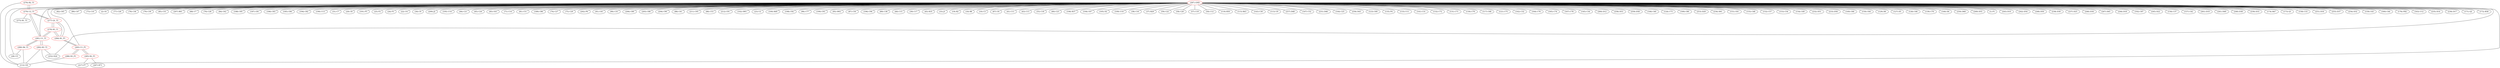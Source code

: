 graph {
	276 [label="(276) R2_T1" color=red]
	112 [label="(112) U8"]
	279 [label="(279) U2_T1"]
	277 [label="(277) Q1_T1" color=red]
	279 [label="(279) U2_T1"]
	284 [label="(284) R1_P1"]
	278 [label="(278) R5_T1"]
	278 [label="(278) R5_T1" color=red]
	281 [label="(281) U1_T1"]
	284 [label="(284) R1_P1"]
	277 [label="(277) Q1_T1"]
	279 [label="(279) U2_T1" color=red]
	276 [label="(276) R2_T1"]
	281 [label="(281) U1_T1"]
	275 [label="(275) R1_T1"]
	277 [label="(277) Q1_T1"]
	280 [label="(280) R4_T1" color=red]
	28 [label="(28) U5"]
	112 [label="(112) U8"]
	281 [label="(281) U1_T1"]
	281 [label="(281) U1_T1" color=red]
	282 [label="(282) R3_T1"]
	280 [label="(280) R4_T1"]
	279 [label="(279) U2_T1"]
	278 [label="(278) R5_T1"]
	282 [label="(282) R3_T1" color=red]
	217 [label="(217) P7"]
	112 [label="(112) U8"]
	252 [label="(252) D24"]
	281 [label="(281) U1_T1"]
	283 [label="(283) U1_P1" color=red]
	286 [label="(286) R3_P1"]
	285 [label="(285) R2_P1"]
	284 [label="(284) R1_P1"]
	284 [label="(284) R1_P1" color=red]
	278 [label="(278) R5_T1"]
	277 [label="(277) Q1_T1"]
	283 [label="(283) U1_P1"]
	285 [label="(285) R2_P1" color=red]
	267 [label="(267) R71"]
	217 [label="(217) P7"]
	283 [label="(283) U1_P1"]
	286 [label="(286) R3_P1" color=red]
	112 [label="(112) U8"]
	283 [label="(283) U1_P1"]
	287 [label="(287) GND" color=red]
	82 [label="(82) C65"]
	80 [label="(80) C47"]
	73 [label="(73) C10"]
	2 [label="(2) C6"]
	77 [label="(77) C26"]
	78 [label="(78) C36"]
	79 [label="(79) C39"]
	85 [label="(85) C55"]
	207 [label="(207) R61"]
	68 [label="(68) U7"]
	76 [label="(76) C28"]
	84 [label="(84) C62"]
	188 [label="(188) C85"]
	187 [label="(187) C81"]
	186 [label="(186) C83"]
	185 [label="(185) C84"]
	194 [label="(194) C82"]
	190 [label="(190) U13"]
	31 [label="(31) C7"]
	29 [label="(29) C8"]
	191 [label="(191) P5"]
	25 [label="(25) P2"]
	24 [label="(24) P3"]
	22 [label="(22) U4"]
	30 [label="(30) C9"]
	209 [label="(209) J2"]
	195 [label="(195) U14"]
	64 [label="(64) C21"]
	65 [label="(65) C24"]
	83 [label="(83) C63"]
	71 [label="(71) C14"]
	81 [label="(81) C51"]
	189 [label="(189) C86"]
	74 [label="(74) C27"]
	75 [label="(75) C29"]
	202 [label="(202) P6"]
	112 [label="(112) U8"]
	91 [label="(91) C45"]
	90 [label="(90) C35"]
	206 [label="(206) C89"]
	205 [label="(205) C88"]
	204 [label="(204) C90"]
	88 [label="(88) C41"]
	211 [label="(211) C95"]
	86 [label="(86) C53"]
	212 [label="(212) C91"]
	102 [label="(102) SW1"]
	23 [label="(23) U2"]
	100 [label="(100) R49"]
	198 [label="(198) C92"]
	96 [label="(96) C77"]
	199 [label="(199) C93"]
	95 [label="(95) SW2"]
	87 [label="(87) C50"]
	196 [label="(196) C94"]
	28 [label="(28) U5"]
	89 [label="(89) C38"]
	40 [label="(40) C15"]
	39 [label="(39) C17"]
	45 [label="(45) R35"]
	33 [label="(33) J1"]
	19 [label="(19) R2"]
	18 [label="(18) R8"]
	10 [label="(10) C3"]
	67 [label="(67) U6"]
	41 [label="(41) C11"]
	43 [label="(43) C13"]
	55 [label="(55) C18"]
	60 [label="(60) C23"]
	106 [label="(106) R37"]
	104 [label="(104) C67"]
	105 [label="(105) D2"]
	109 [label="(109) U10"]
	38 [label="(38) C16"]
	37 [label="(37) R29"]
	59 [label="(59) C22"]
	58 [label="(58) C20"]
	57 [label="(57) C19"]
	56 [label="(56) C12"]
	119 [label="(119) R50"]
	115 [label="(115) R43"]
	143 [label="(143) C30"]
	113 [label="(113) U9"]
	257 [label="(257) D48"]
	147 [label="(147) C52"]
	231 [label="(231) D46"]
	144 [label="(144) C25"]
	256 [label="(256) D43"]
	123 [label="(123) C69"]
	135 [label="(135) P4"]
	133 [label="(133) U11"]
	141 [label="(141) C31"]
	132 [label="(132) C72"]
	131 [label="(131) C71"]
	130 [label="(130) C79"]
	117 [label="(117) C68"]
	121 [label="(121) C75"]
	142 [label="(142) C32"]
	164 [label="(164) C76"]
	165 [label="(165) C74"]
	167 [label="(167) C78"]
	145 [label="(145) C34"]
	260 [label="(260) D12"]
	258 [label="(258) D53"]
	259 [label="(259) D58"]
	146 [label="(146) C40"]
	124 [label="(124) C73"]
	169 [label="(169) C80"]
	253 [label="(253) D29"]
	234 [label="(234) D61"]
	151 [label="(151) C61"]
	155 [label="(155) C48"]
	152 [label="(152) C57"]
	153 [label="(153) C54"]
	154 [label="(154) C49"]
	232 [label="(232) D51"]
	233 [label="(233) D56"]
	149 [label="(149) C66"]
	150 [label="(150) C64"]
	217 [label="(217) P7"]
	129 [label="(129) D6"]
	127 [label="(127) D5"]
	126 [label="(126) C46"]
	139 [label="(139) C70"]
	140 [label="(140) D4"]
	250 [label="(250) D60"]
	249 [label="(249) D55"]
	1 [label="(1) P1"]
	243 [label="(243) D10"]
	242 [label="(242) D54"]
	248 [label="(248) D50"]
	238 [label="(238) D30"]
	237 [label="(237) D25"]
	246 [label="(246) D34"]
	247 [label="(247) D45"]
	244 [label="(244) D18"]
	192 [label="(192) C87"]
	245 [label="(245) D22"]
	156 [label="(156) C37"]
	157 [label="(157) C42"]
	261 [label="(261) D19"]
	241 [label="(241) D49"]
	240 [label="(240) D38"]
	239 [label="(239) D33"]
	174 [label="(174) R47"]
	173 [label="(173) Q1"]
	158 [label="(158) C33"]
	251 [label="(251) D16"]
	252 [label="(252) D24"]
	255 [label="(255) D37"]
	254 [label="(254) D32"]
	159 [label="(159) C43"]
	160 [label="(160) C44"]
	176 [label="(176) FB2"]
	163 [label="(163) U12"]
	235 [label="(235) D14"]
	236 [label="(236) D17"]
	171 [label="(171) Q2"]
	172 [label="(172) R58"]
	277 [label="(277) Q1_T1"]
	279 [label="(279) U2_T1"]
	281 [label="(281) U1_T1"]
	283 [label="(283) U1_P1"]
	276 -- 112
	276 -- 279
	277 -- 279
	277 -- 284
	277 -- 278
	278 -- 281
	278 -- 284
	278 -- 277
	279 -- 276
	279 -- 281
	279 -- 275
	279 -- 277
	280 -- 28
	280 -- 112
	280 -- 281
	281 -- 282
	281 -- 280
	281 -- 279
	281 -- 278
	282 -- 217
	282 -- 112
	282 -- 252
	282 -- 281
	283 -- 286
	283 -- 285
	283 -- 284
	284 -- 278
	284 -- 277
	284 -- 283
	285 -- 267
	285 -- 217
	285 -- 283
	286 -- 112
	286 -- 283
	287 -- 82
	287 -- 80
	287 -- 73
	287 -- 2
	287 -- 77
	287 -- 78
	287 -- 79
	287 -- 85
	287 -- 207
	287 -- 68
	287 -- 76
	287 -- 84
	287 -- 188
	287 -- 187
	287 -- 186
	287 -- 185
	287 -- 194
	287 -- 190
	287 -- 31
	287 -- 29
	287 -- 191
	287 -- 25
	287 -- 24
	287 -- 22
	287 -- 30
	287 -- 209
	287 -- 195
	287 -- 64
	287 -- 65
	287 -- 83
	287 -- 71
	287 -- 81
	287 -- 189
	287 -- 74
	287 -- 75
	287 -- 202
	287 -- 112
	287 -- 91
	287 -- 90
	287 -- 206
	287 -- 205
	287 -- 204
	287 -- 88
	287 -- 211
	287 -- 86
	287 -- 212
	287 -- 102
	287 -- 23
	287 -- 100
	287 -- 198
	287 -- 96
	287 -- 199
	287 -- 95
	287 -- 87
	287 -- 196
	287 -- 28
	287 -- 89
	287 -- 40
	287 -- 39
	287 -- 45
	287 -- 33
	287 -- 19
	287 -- 18
	287 -- 10
	287 -- 67
	287 -- 41
	287 -- 43
	287 -- 55
	287 -- 60
	287 -- 106
	287 -- 104
	287 -- 105
	287 -- 109
	287 -- 38
	287 -- 37
	287 -- 59
	287 -- 58
	287 -- 57
	287 -- 56
	287 -- 119
	287 -- 115
	287 -- 143
	287 -- 113
	287 -- 257
	287 -- 147
	287 -- 231
	287 -- 144
	287 -- 256
	287 -- 123
	287 -- 135
	287 -- 133
	287 -- 141
	287 -- 132
	287 -- 131
	287 -- 130
	287 -- 117
	287 -- 121
	287 -- 142
	287 -- 164
	287 -- 165
	287 -- 167
	287 -- 145
	287 -- 260
	287 -- 258
	287 -- 259
	287 -- 146
	287 -- 124
	287 -- 169
	287 -- 253
	287 -- 234
	287 -- 151
	287 -- 155
	287 -- 152
	287 -- 153
	287 -- 154
	287 -- 232
	287 -- 233
	287 -- 149
	287 -- 150
	287 -- 217
	287 -- 129
	287 -- 127
	287 -- 126
	287 -- 139
	287 -- 140
	287 -- 250
	287 -- 249
	287 -- 1
	287 -- 243
	287 -- 242
	287 -- 248
	287 -- 238
	287 -- 237
	287 -- 246
	287 -- 247
	287 -- 244
	287 -- 192
	287 -- 245
	287 -- 156
	287 -- 157
	287 -- 261
	287 -- 241
	287 -- 240
	287 -- 239
	287 -- 174
	287 -- 173
	287 -- 158
	287 -- 251
	287 -- 252
	287 -- 255
	287 -- 254
	287 -- 159
	287 -- 160
	287 -- 176
	287 -- 163
	287 -- 235
	287 -- 236
	287 -- 171
	287 -- 172
	287 -- 277
	287 -- 279
	287 -- 281
	287 -- 283
}